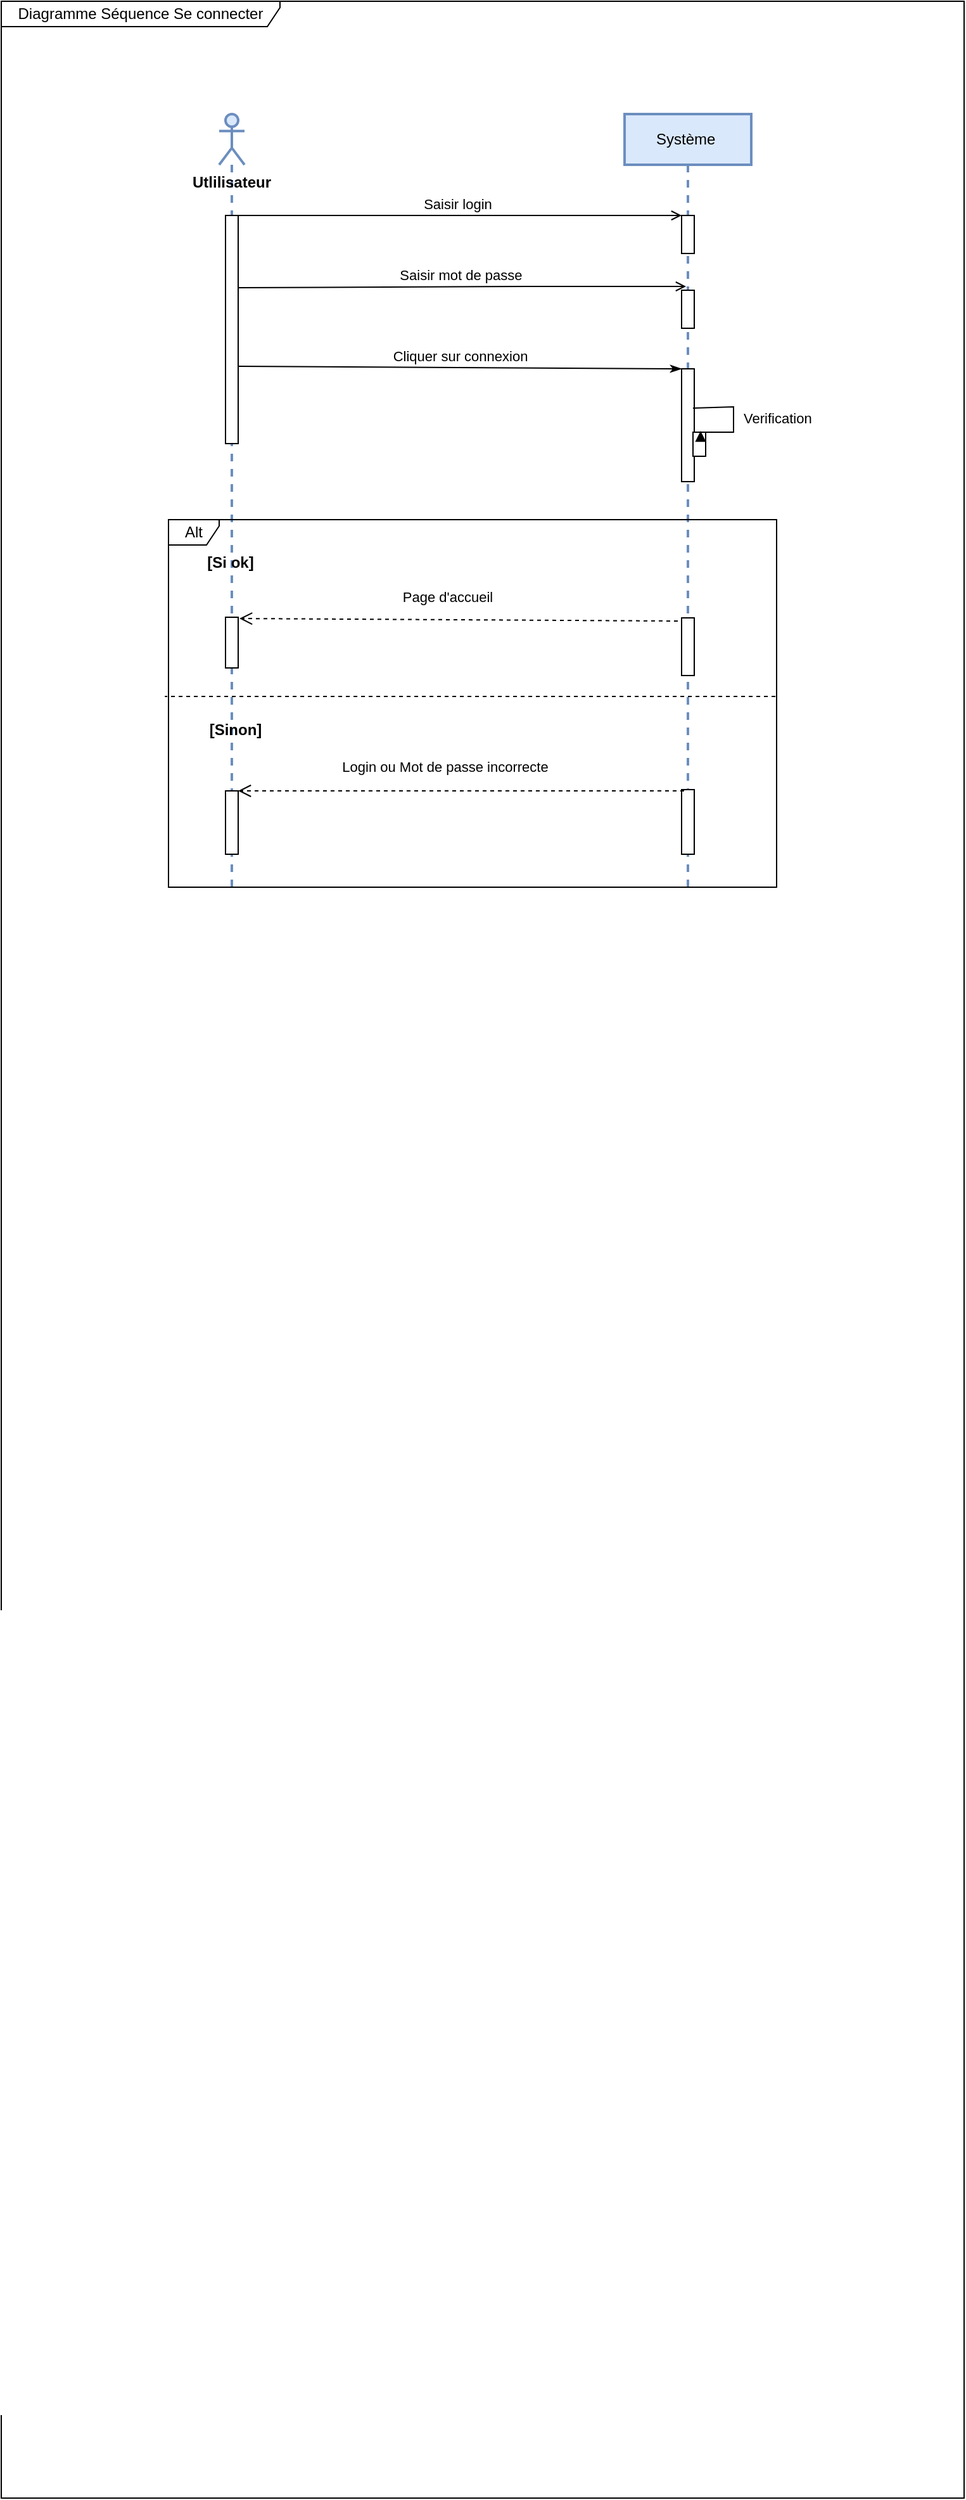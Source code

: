 <mxfile version="18.1.1" type="github">
  <diagram id="6rhUcgqCmC03kPDw2WSL" name="Page-1">
    <mxGraphModel dx="868" dy="450" grid="1" gridSize="10" guides="1" tooltips="1" connect="1" arrows="1" fold="1" page="1" pageScale="1" pageWidth="827" pageHeight="1169" math="0" shadow="0">
      <root>
        <mxCell id="0" />
        <mxCell id="1" parent="0" />
        <mxCell id="s6SQ2Vj1oC093iPoEPf_-1" value="Diagramme Séquence Se connecter" style="shape=umlFrame;whiteSpace=wrap;html=1;width=220;height=20;" parent="1" vertex="1">
          <mxGeometry x="28" y="71" width="760" height="1970" as="geometry" />
        </mxCell>
        <mxCell id="s6SQ2Vj1oC093iPoEPf_-10" value="" style="shape=umlLifeline;participant=umlActor;perimeter=lifelinePerimeter;whiteSpace=wrap;html=1;container=1;collapsible=0;recursiveResize=0;verticalAlign=top;spacingTop=36;outlineConnect=0;strokeWidth=2;fillColor=#dae8fc;strokeColor=#6c8ebf;" parent="1" vertex="1">
          <mxGeometry x="200" y="160" width="20" height="610" as="geometry" />
        </mxCell>
        <mxCell id="s6SQ2Vj1oC093iPoEPf_-16" value="" style="html=1;points=[];perimeter=orthogonalPerimeter;" parent="s6SQ2Vj1oC093iPoEPf_-10" vertex="1">
          <mxGeometry x="5" y="80" width="10" height="180" as="geometry" />
        </mxCell>
        <mxCell id="s6SQ2Vj1oC093iPoEPf_-4" value="Système&amp;nbsp;" style="shape=umlLifeline;perimeter=lifelinePerimeter;whiteSpace=wrap;html=1;container=1;collapsible=0;recursiveResize=0;outlineConnect=0;fillColor=#dae8fc;strokeColor=#6c8ebf;strokeWidth=2;" parent="1" vertex="1">
          <mxGeometry x="520" y="160" width="100" height="610" as="geometry" />
        </mxCell>
        <mxCell id="s6SQ2Vj1oC093iPoEPf_-13" value="" style="html=1;points=[];perimeter=orthogonalPerimeter;" parent="s6SQ2Vj1oC093iPoEPf_-4" vertex="1">
          <mxGeometry x="45" y="80" width="10" height="30" as="geometry" />
        </mxCell>
        <mxCell id="s6SQ2Vj1oC093iPoEPf_-20" value="" style="html=1;points=[];perimeter=orthogonalPerimeter;" parent="s6SQ2Vj1oC093iPoEPf_-4" vertex="1">
          <mxGeometry x="45" y="139" width="10" height="30" as="geometry" />
        </mxCell>
        <mxCell id="s6SQ2Vj1oC093iPoEPf_-21" value="" style="html=1;points=[];perimeter=orthogonalPerimeter;" parent="s6SQ2Vj1oC093iPoEPf_-4" vertex="1">
          <mxGeometry x="45" y="201" width="10" height="89" as="geometry" />
        </mxCell>
        <mxCell id="s6SQ2Vj1oC093iPoEPf_-22" value="" style="html=1;points=[];perimeter=orthogonalPerimeter;" parent="s6SQ2Vj1oC093iPoEPf_-4" vertex="1">
          <mxGeometry x="54" y="251" width="10" height="19" as="geometry" />
        </mxCell>
        <mxCell id="s6SQ2Vj1oC093iPoEPf_-23" value="Verification" style="edgeStyle=orthogonalEdgeStyle;html=1;align=left;spacingLeft=2;endArrow=block;rounded=0;exitX=0.9;exitY=0.348;exitDx=0;exitDy=0;exitPerimeter=0;" parent="s6SQ2Vj1oC093iPoEPf_-4" source="s6SQ2Vj1oC093iPoEPf_-21" edge="1">
          <mxGeometry x="0.051" y="4" relative="1" as="geometry">
            <mxPoint x="60" y="231" as="sourcePoint" />
            <Array as="points">
              <mxPoint x="86" y="231" />
              <mxPoint x="86" y="251" />
            </Array>
            <mxPoint x="60" y="250" as="targetPoint" />
            <mxPoint as="offset" />
          </mxGeometry>
        </mxCell>
        <mxCell id="s6SQ2Vj1oC093iPoEPf_-12" value="Utlilisateur" style="text;align=center;fontStyle=1;verticalAlign=middle;spacingLeft=3;spacingRight=3;strokeColor=none;rotatable=0;points=[[0,0.5],[1,0.5]];portConstraint=eastwest;" parent="1" vertex="1">
          <mxGeometry x="170" y="200" width="80" height="26" as="geometry" />
        </mxCell>
        <mxCell id="s6SQ2Vj1oC093iPoEPf_-14" value="Saisir login" style="html=1;verticalAlign=bottom;startArrow=none;endArrow=open;startSize=8;rounded=0;startFill=0;endFill=0;" parent="1" source="s6SQ2Vj1oC093iPoEPf_-10" target="s6SQ2Vj1oC093iPoEPf_-13" edge="1">
          <mxGeometry relative="1" as="geometry">
            <mxPoint x="505" y="240" as="sourcePoint" />
            <Array as="points">
              <mxPoint x="440" y="240" />
            </Array>
          </mxGeometry>
        </mxCell>
        <mxCell id="s6SQ2Vj1oC093iPoEPf_-15" value="Saisir mot de passe&amp;nbsp;" style="html=1;verticalAlign=bottom;startArrow=none;endArrow=open;startSize=8;rounded=0;startFill=0;endFill=0;exitX=1;exitY=0.375;exitDx=0;exitDy=0;exitPerimeter=0;" parent="1" edge="1">
          <mxGeometry relative="1" as="geometry">
            <mxPoint x="215" y="297" as="sourcePoint" />
            <mxPoint x="568.5" y="296" as="targetPoint" />
            <Array as="points">
              <mxPoint x="443.5" y="296" />
            </Array>
          </mxGeometry>
        </mxCell>
        <mxCell id="s6SQ2Vj1oC093iPoEPf_-24" value="Alt" style="shape=umlFrame;whiteSpace=wrap;html=1;width=40;height=20;" parent="1" vertex="1">
          <mxGeometry x="160" y="480" width="480" height="290" as="geometry" />
        </mxCell>
        <mxCell id="s6SQ2Vj1oC093iPoEPf_-26" value="" style="endArrow=none;dashed=1;html=1;rounded=0;entryX=-0.006;entryY=0.481;entryDx=0;entryDy=0;entryPerimeter=0;exitX=0.998;exitY=0.481;exitDx=0;exitDy=0;exitPerimeter=0;" parent="1" source="s6SQ2Vj1oC093iPoEPf_-24" target="s6SQ2Vj1oC093iPoEPf_-24" edge="1">
          <mxGeometry width="50" height="50" relative="1" as="geometry">
            <mxPoint x="390" y="580" as="sourcePoint" />
            <mxPoint x="440" y="530" as="targetPoint" />
          </mxGeometry>
        </mxCell>
        <mxCell id="s6SQ2Vj1oC093iPoEPf_-17" value="Cliquer sur connexion" style="html=1;verticalAlign=bottom;startArrow=none;endArrow=classicThin;startSize=8;rounded=0;startFill=0;endFill=1;exitX=1.3;exitY=0.963;exitDx=0;exitDy=0;exitPerimeter=0;" parent="1" target="s6SQ2Vj1oC093iPoEPf_-21" edge="1">
          <mxGeometry relative="1" as="geometry">
            <mxPoint x="215" y="359.04" as="sourcePoint" />
            <mxPoint x="563" y="359.04" as="targetPoint" />
            <Array as="points" />
          </mxGeometry>
        </mxCell>
        <mxCell id="s6SQ2Vj1oC093iPoEPf_-27" value="" style="html=1;points=[];perimeter=orthogonalPerimeter;" parent="1" vertex="1">
          <mxGeometry x="205" y="557" width="10" height="40" as="geometry" />
        </mxCell>
        <mxCell id="s6SQ2Vj1oC093iPoEPf_-30" value="" style="html=1;points=[];perimeter=orthogonalPerimeter;" parent="1" vertex="1">
          <mxGeometry x="205" y="694" width="10" height="50" as="geometry" />
        </mxCell>
        <mxCell id="s6SQ2Vj1oC093iPoEPf_-31" value="" style="html=1;points=[];perimeter=orthogonalPerimeter;" parent="1" vertex="1">
          <mxGeometry x="565" y="693" width="10" height="51" as="geometry" />
        </mxCell>
        <mxCell id="s6SQ2Vj1oC093iPoEPf_-32" value="Page d&#39;accueil" style="html=1;verticalAlign=bottom;endArrow=open;dashed=1;endSize=8;rounded=0;entryX=0.9;entryY=1;entryDx=0;entryDy=0;entryPerimeter=0;" parent="1" edge="1">
          <mxGeometry x="0.052" y="-9" relative="1" as="geometry">
            <mxPoint x="562" y="560" as="sourcePoint" />
            <mxPoint x="216" y="558" as="targetPoint" />
            <mxPoint as="offset" />
          </mxGeometry>
        </mxCell>
        <mxCell id="s6SQ2Vj1oC093iPoEPf_-33" value="Login ou Mot de passe incorrecte" style="html=1;verticalAlign=bottom;endArrow=open;dashed=1;endSize=8;rounded=0;entryX=0.9;entryY=1;entryDx=0;entryDy=0;entryPerimeter=0;exitX=0.2;exitY=0.02;exitDx=0;exitDy=0;exitPerimeter=0;" parent="1" source="s6SQ2Vj1oC093iPoEPf_-31" edge="1">
          <mxGeometry x="0.073" y="-10" relative="1" as="geometry">
            <mxPoint x="550" y="694" as="sourcePoint" />
            <mxPoint x="215" y="694" as="targetPoint" />
            <mxPoint as="offset" />
          </mxGeometry>
        </mxCell>
        <mxCell id="s6SQ2Vj1oC093iPoEPf_-34" value="[Si ok]" style="text;align=center;fontStyle=1;verticalAlign=middle;spacingLeft=3;spacingRight=3;strokeColor=none;rotatable=0;points=[[0,0.5],[1,0.5]];portConstraint=eastwest;" parent="1" vertex="1">
          <mxGeometry x="169" y="500" width="80" height="26" as="geometry" />
        </mxCell>
        <mxCell id="s6SQ2Vj1oC093iPoEPf_-39" value="" style="html=1;points=[];perimeter=orthogonalPerimeter;" parent="1" vertex="1">
          <mxGeometry x="565" y="557.5" width="10" height="45.5" as="geometry" />
        </mxCell>
        <mxCell id="s6SQ2Vj1oC093iPoEPf_-35" value="[Sinon]" style="text;align=center;fontStyle=1;verticalAlign=middle;spacingLeft=3;spacingRight=3;strokeColor=none;rotatable=0;points=[[0,0.5],[1,0.5]];portConstraint=eastwest;" parent="1" vertex="1">
          <mxGeometry x="173" y="632" width="80" height="26" as="geometry" />
        </mxCell>
      </root>
    </mxGraphModel>
  </diagram>
</mxfile>
